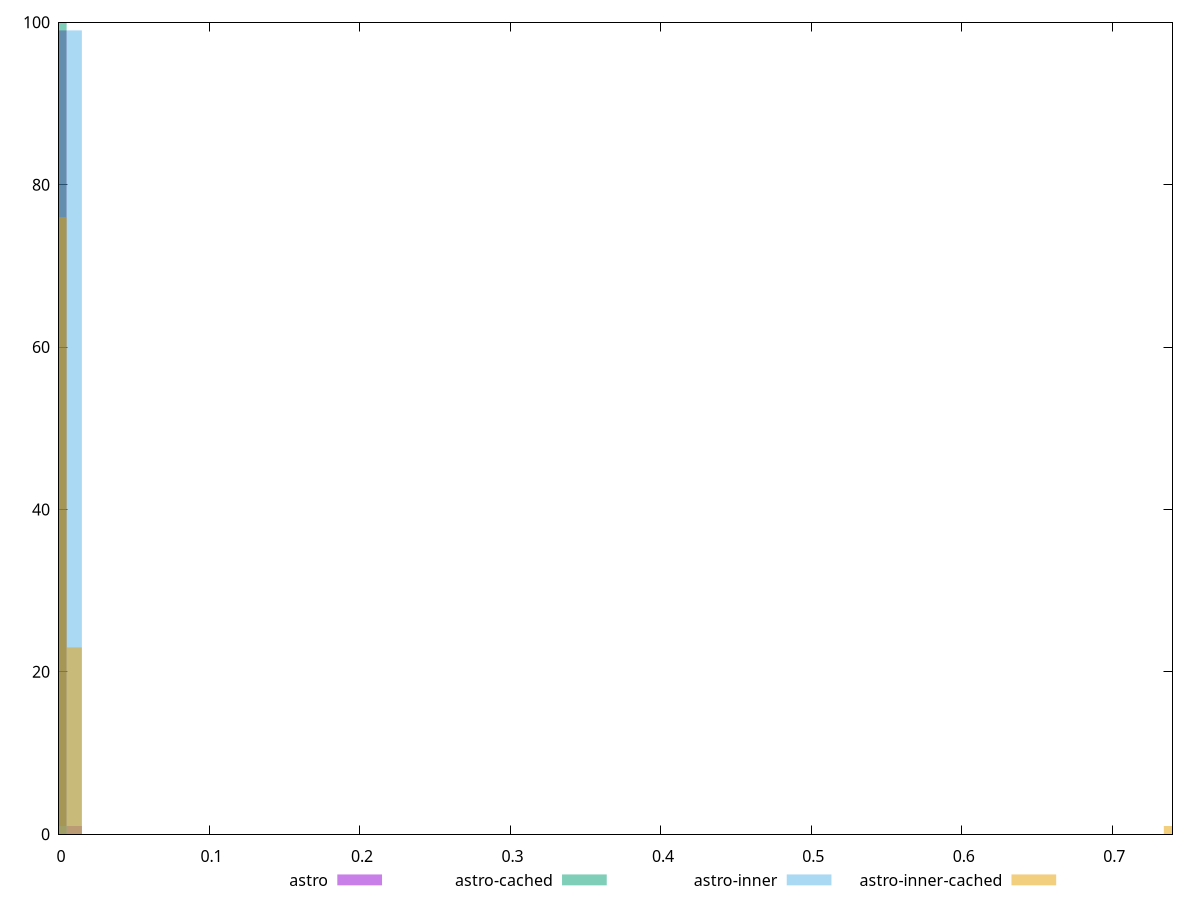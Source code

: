 reset

$astro <<EOF
0.01012721854825018 1
0 99
EOF

$astroCached <<EOF
0 100
EOF

$astroInner <<EOF
0.01012721854825018 99
0 1
EOF

$astroInnerCached <<EOF
0.7392869540222632 1
0 76
0.01012721854825018 23
EOF

set key outside below
set boxwidth 0.01012721854825018
set xrange [0:0.74]
set yrange [0:100]
set trange [0:100]
set style fill transparent solid 0.5 noborder
set terminal svg size 640, 520 enhanced background rgb 'white'
set output "reports/report_00033_2021-03-01T14-23-16.841Z/largest-contentful-paint/comparison/histogram/all_score.svg"

plot $astro title "astro" with boxes, \
     $astroCached title "astro-cached" with boxes, \
     $astroInner title "astro-inner" with boxes, \
     $astroInnerCached title "astro-inner-cached" with boxes

reset

